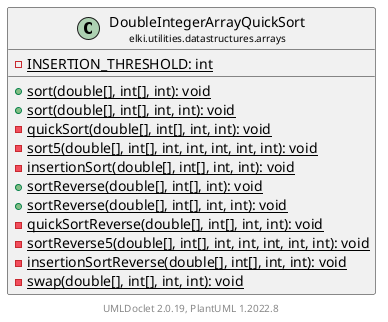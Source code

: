 @startuml
    remove .*\.(Instance|Par|Parameterizer|Factory)$
    set namespaceSeparator none
    hide empty fields
    hide empty methods

    class "<size:14>DoubleIntegerArrayQuickSort\n<size:10>elki.utilities.datastructures.arrays" as elki.utilities.datastructures.arrays.DoubleIntegerArrayQuickSort [[DoubleIntegerArrayQuickSort.html]] {
        {static} -INSERTION_THRESHOLD: int
        {static} +sort(double[], int[], int): void
        {static} +sort(double[], int[], int, int): void
        {static} -quickSort(double[], int[], int, int): void
        {static} -sort5(double[], int[], int, int, int, int, int): void
        {static} -insertionSort(double[], int[], int, int): void
        {static} +sortReverse(double[], int[], int): void
        {static} +sortReverse(double[], int[], int, int): void
        {static} -quickSortReverse(double[], int[], int, int): void
        {static} -sortReverse5(double[], int[], int, int, int, int, int): void
        {static} -insertionSortReverse(double[], int[], int, int): void
        {static} -swap(double[], int[], int, int): void
    }

    center footer UMLDoclet 2.0.19, PlantUML 1.2022.8
@enduml
